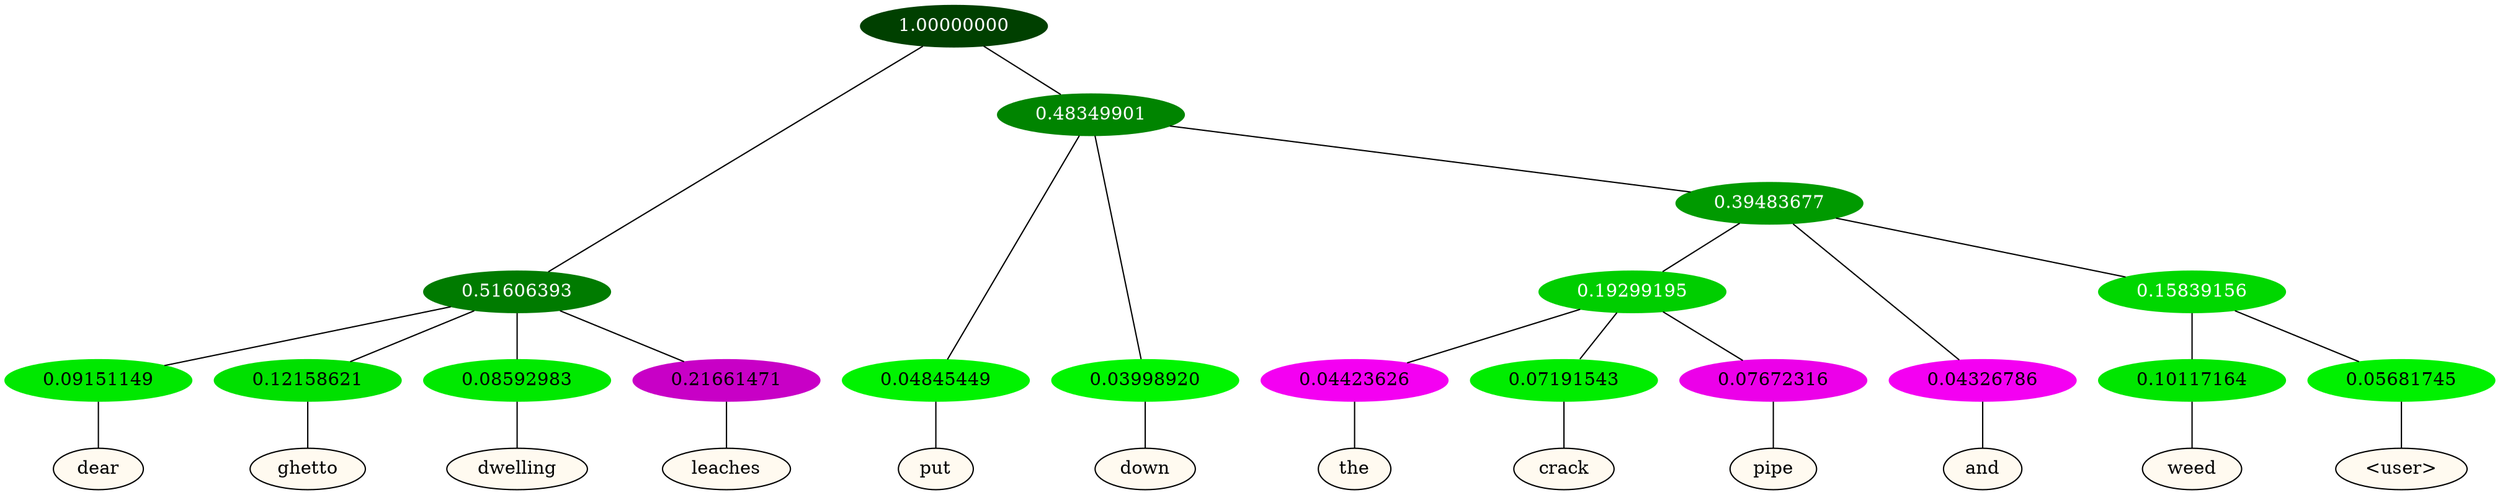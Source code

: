 graph {
	node [format=png height=0.15 nodesep=0.001 ordering=out overlap=prism overlap_scaling=0.01 ranksep=0.001 ratio=0.2 style=filled width=0.15]
	{
		rank=same
		a_w_3 [label=dear color=black fillcolor=floralwhite style="filled,solid"]
		a_w_4 [label=ghetto color=black fillcolor=floralwhite style="filled,solid"]
		a_w_5 [label=dwelling color=black fillcolor=floralwhite style="filled,solid"]
		a_w_6 [label=leaches color=black fillcolor=floralwhite style="filled,solid"]
		a_w_7 [label=put color=black fillcolor=floralwhite style="filled,solid"]
		a_w_8 [label=down color=black fillcolor=floralwhite style="filled,solid"]
		a_w_13 [label=the color=black fillcolor=floralwhite style="filled,solid"]
		a_w_14 [label=crack color=black fillcolor=floralwhite style="filled,solid"]
		a_w_15 [label=pipe color=black fillcolor=floralwhite style="filled,solid"]
		a_w_11 [label=and color=black fillcolor=floralwhite style="filled,solid"]
		a_w_16 [label=weed color=black fillcolor=floralwhite style="filled,solid"]
		a_w_17 [label="\<user\>" color=black fillcolor=floralwhite style="filled,solid"]
	}
	a_n_3 -- a_w_3
	a_n_4 -- a_w_4
	a_n_5 -- a_w_5
	a_n_6 -- a_w_6
	a_n_7 -- a_w_7
	a_n_8 -- a_w_8
	a_n_13 -- a_w_13
	a_n_14 -- a_w_14
	a_n_15 -- a_w_15
	a_n_11 -- a_w_11
	a_n_16 -- a_w_16
	a_n_17 -- a_w_17
	{
		rank=same
		a_n_3 [label=0.09151149 color="0.334 1.000 0.908" fontcolor=black]
		a_n_4 [label=0.12158621 color="0.334 1.000 0.878" fontcolor=black]
		a_n_5 [label=0.08592983 color="0.334 1.000 0.914" fontcolor=black]
		a_n_6 [label=0.21661471 color="0.835 1.000 0.783" fontcolor=black]
		a_n_7 [label=0.04845449 color="0.334 1.000 0.952" fontcolor=black]
		a_n_8 [label=0.03998920 color="0.334 1.000 0.960" fontcolor=black]
		a_n_13 [label=0.04423626 color="0.835 1.000 0.956" fontcolor=black]
		a_n_14 [label=0.07191543 color="0.334 1.000 0.928" fontcolor=black]
		a_n_15 [label=0.07672316 color="0.835 1.000 0.923" fontcolor=black]
		a_n_11 [label=0.04326786 color="0.835 1.000 0.957" fontcolor=black]
		a_n_16 [label=0.10117164 color="0.334 1.000 0.899" fontcolor=black]
		a_n_17 [label=0.05681745 color="0.334 1.000 0.943" fontcolor=black]
	}
	a_n_0 [label=1.00000000 color="0.334 1.000 0.250" fontcolor=grey99]
	a_n_1 [label=0.51606393 color="0.334 1.000 0.484" fontcolor=grey99]
	a_n_0 -- a_n_1
	a_n_2 [label=0.48349901 color="0.334 1.000 0.517" fontcolor=grey99]
	a_n_0 -- a_n_2
	a_n_1 -- a_n_3
	a_n_1 -- a_n_4
	a_n_1 -- a_n_5
	a_n_1 -- a_n_6
	a_n_2 -- a_n_7
	a_n_2 -- a_n_8
	a_n_9 [label=0.39483677 color="0.334 1.000 0.605" fontcolor=grey99]
	a_n_2 -- a_n_9
	a_n_10 [label=0.19299195 color="0.334 1.000 0.807" fontcolor=grey99]
	a_n_9 -- a_n_10
	a_n_9 -- a_n_11
	a_n_12 [label=0.15839156 color="0.334 1.000 0.842" fontcolor=grey99]
	a_n_9 -- a_n_12
	a_n_10 -- a_n_13
	a_n_10 -- a_n_14
	a_n_10 -- a_n_15
	a_n_12 -- a_n_16
	a_n_12 -- a_n_17
}
